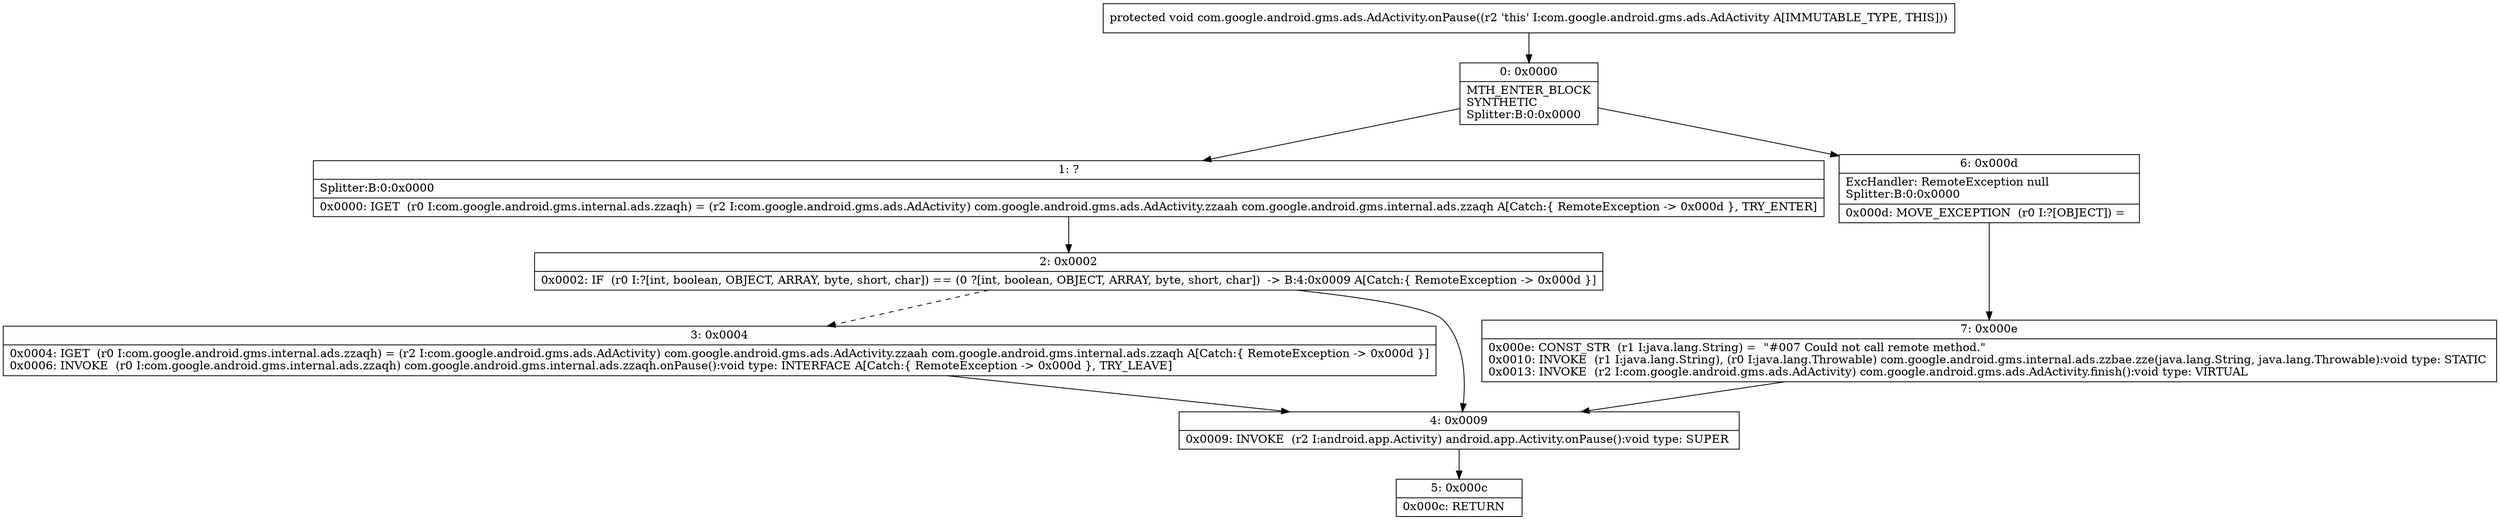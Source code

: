 digraph "CFG forcom.google.android.gms.ads.AdActivity.onPause()V" {
Node_0 [shape=record,label="{0\:\ 0x0000|MTH_ENTER_BLOCK\lSYNTHETIC\lSplitter:B:0:0x0000\l}"];
Node_1 [shape=record,label="{1\:\ ?|Splitter:B:0:0x0000\l|0x0000: IGET  (r0 I:com.google.android.gms.internal.ads.zzaqh) = (r2 I:com.google.android.gms.ads.AdActivity) com.google.android.gms.ads.AdActivity.zzaah com.google.android.gms.internal.ads.zzaqh A[Catch:\{ RemoteException \-\> 0x000d \}, TRY_ENTER]\l}"];
Node_2 [shape=record,label="{2\:\ 0x0002|0x0002: IF  (r0 I:?[int, boolean, OBJECT, ARRAY, byte, short, char]) == (0 ?[int, boolean, OBJECT, ARRAY, byte, short, char])  \-\> B:4:0x0009 A[Catch:\{ RemoteException \-\> 0x000d \}]\l}"];
Node_3 [shape=record,label="{3\:\ 0x0004|0x0004: IGET  (r0 I:com.google.android.gms.internal.ads.zzaqh) = (r2 I:com.google.android.gms.ads.AdActivity) com.google.android.gms.ads.AdActivity.zzaah com.google.android.gms.internal.ads.zzaqh A[Catch:\{ RemoteException \-\> 0x000d \}]\l0x0006: INVOKE  (r0 I:com.google.android.gms.internal.ads.zzaqh) com.google.android.gms.internal.ads.zzaqh.onPause():void type: INTERFACE A[Catch:\{ RemoteException \-\> 0x000d \}, TRY_LEAVE]\l}"];
Node_4 [shape=record,label="{4\:\ 0x0009|0x0009: INVOKE  (r2 I:android.app.Activity) android.app.Activity.onPause():void type: SUPER \l}"];
Node_5 [shape=record,label="{5\:\ 0x000c|0x000c: RETURN   \l}"];
Node_6 [shape=record,label="{6\:\ 0x000d|ExcHandler: RemoteException null\lSplitter:B:0:0x0000\l|0x000d: MOVE_EXCEPTION  (r0 I:?[OBJECT]) =  \l}"];
Node_7 [shape=record,label="{7\:\ 0x000e|0x000e: CONST_STR  (r1 I:java.lang.String) =  \"#007 Could not call remote method.\" \l0x0010: INVOKE  (r1 I:java.lang.String), (r0 I:java.lang.Throwable) com.google.android.gms.internal.ads.zzbae.zze(java.lang.String, java.lang.Throwable):void type: STATIC \l0x0013: INVOKE  (r2 I:com.google.android.gms.ads.AdActivity) com.google.android.gms.ads.AdActivity.finish():void type: VIRTUAL \l}"];
MethodNode[shape=record,label="{protected void com.google.android.gms.ads.AdActivity.onPause((r2 'this' I:com.google.android.gms.ads.AdActivity A[IMMUTABLE_TYPE, THIS])) }"];
MethodNode -> Node_0;
Node_0 -> Node_1;
Node_0 -> Node_6;
Node_1 -> Node_2;
Node_2 -> Node_3[style=dashed];
Node_2 -> Node_4;
Node_3 -> Node_4;
Node_4 -> Node_5;
Node_6 -> Node_7;
Node_7 -> Node_4;
}

